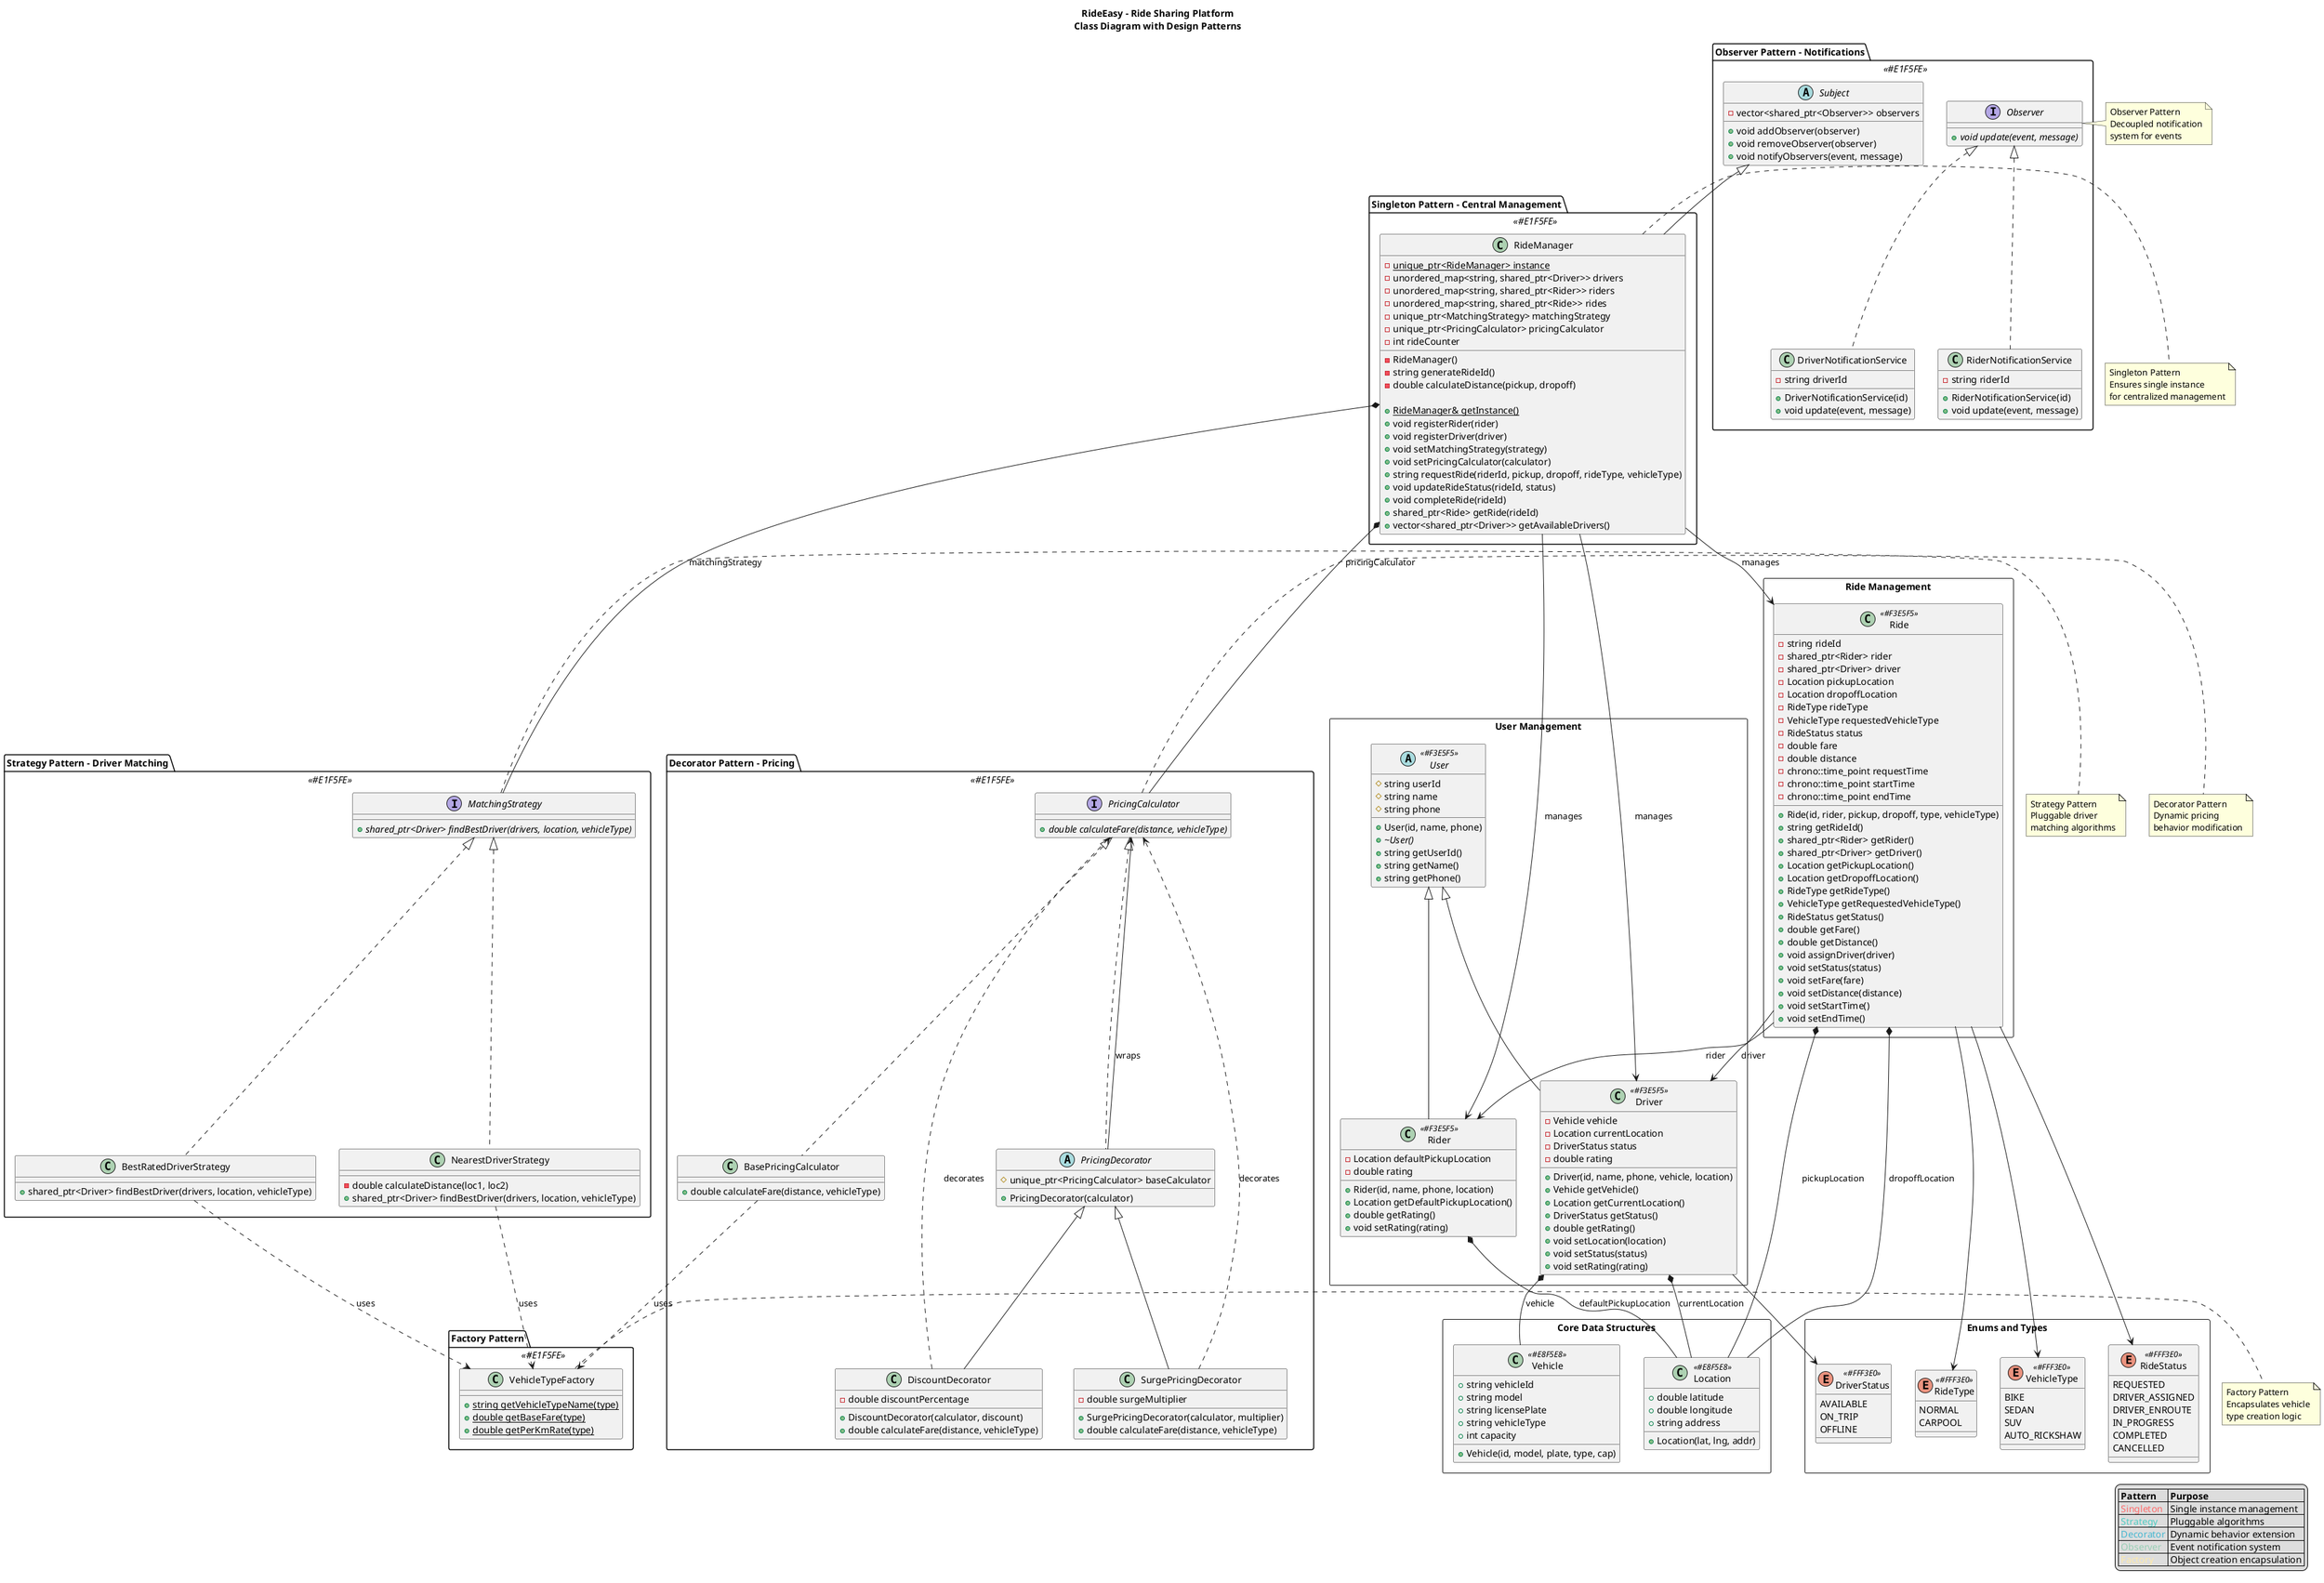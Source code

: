 @startuml RideEasy_Class_Diagram

!define DESIGN_PATTERN_COLOR #E1F5FE
!define CORE_CLASS_COLOR #F3E5F5
!define ENUM_COLOR #FFF3E0
!define STRUCT_COLOR #E8F5E8

title RideEasy - Ride Sharing Platform\nClass Diagram with Design Patterns

package "Core Data Structures" <<Rectangle>> {
    class Location <<STRUCT_COLOR>> {
        +double latitude
        +double longitude
        +string address
        +Location(lat, lng, addr)
    }
    
    class Vehicle <<STRUCT_COLOR>> {
        +string vehicleId
        +string model
        +string licensePlate
        +string vehicleType
        +int capacity
        +Vehicle(id, model, plate, type, cap)
    }
}

package "Enums and Types" <<Rectangle>> {
    enum RideType <<ENUM_COLOR>> {
        NORMAL
        CARPOOL
    }
    
    enum VehicleType <<ENUM_COLOR>> {
        BIKE
        SEDAN
        SUV
        AUTO_RICKSHAW
    }
    
    enum RideStatus <<ENUM_COLOR>> {
        REQUESTED
        DRIVER_ASSIGNED
        DRIVER_ENROUTE
        IN_PROGRESS
        COMPLETED
        CANCELLED
    }
    
    enum DriverStatus <<ENUM_COLOR>> {
        AVAILABLE
        ON_TRIP
        OFFLINE
    }
}

package "Factory Pattern" <<DESIGN_PATTERN_COLOR>> {
    class VehicleTypeFactory {
        +{static} string getVehicleTypeName(type)
        +{static} double getBaseFare(type)
        +{static} double getPerKmRate(type)
    }
}

package "User Management" <<Rectangle>> {
    abstract class User <<CORE_CLASS_COLOR>> {
        #string userId
        #string name
        #string phone
        +User(id, name, phone)
        +{abstract} ~User()
        +string getUserId()
        +string getName()
        +string getPhone()
    }
    
    class Rider <<CORE_CLASS_COLOR>> {
        -Location defaultPickupLocation
        -double rating
        +Rider(id, name, phone, location)
        +Location getDefaultPickupLocation()
        +double getRating()
        +void setRating(rating)
    }
    
    class Driver <<CORE_CLASS_COLOR>> {
        -Vehicle vehicle
        -Location currentLocation
        -DriverStatus status
        -double rating
        +Driver(id, name, phone, vehicle, location)
        +Vehicle getVehicle()
        +Location getCurrentLocation()
        +DriverStatus getStatus()
        +double getRating()
        +void setLocation(location)
        +void setStatus(status)
        +void setRating(rating)
    }
}

package "Ride Management" <<Rectangle>> {
    class Ride <<CORE_CLASS_COLOR>> {
        -string rideId
        -shared_ptr<Rider> rider
        -shared_ptr<Driver> driver
        -Location pickupLocation
        -Location dropoffLocation
        -RideType rideType
        -VehicleType requestedVehicleType
        -RideStatus status
        -double fare
        -double distance
        -chrono::time_point requestTime
        -chrono::time_point startTime
        -chrono::time_point endTime
        
        +Ride(id, rider, pickup, dropoff, type, vehicleType)
        +string getRideId()
        +shared_ptr<Rider> getRider()
        +shared_ptr<Driver> getDriver()
        +Location getPickupLocation()
        +Location getDropoffLocation()
        +RideType getRideType()
        +VehicleType getRequestedVehicleType()
        +RideStatus getStatus()
        +double getFare()
        +double getDistance()
        +void assignDriver(driver)
        +void setStatus(status)
        +void setFare(fare)
        +void setDistance(distance)
        +void setStartTime()
        +void setEndTime()
    }
}

package "Strategy Pattern - Driver Matching" <<DESIGN_PATTERN_COLOR>> {
    interface MatchingStrategy {
        +{abstract} shared_ptr<Driver> findBestDriver(drivers, location, vehicleType)
    }
    
    class NearestDriverStrategy {
        -double calculateDistance(loc1, loc2)
        +shared_ptr<Driver> findBestDriver(drivers, location, vehicleType)
    }
    
    class BestRatedDriverStrategy {
        +shared_ptr<Driver> findBestDriver(drivers, location, vehicleType)
    }
}

package "Decorator Pattern - Pricing" <<DESIGN_PATTERN_COLOR>> {
    interface PricingCalculator {
        +{abstract} double calculateFare(distance, vehicleType)
    }
    
    class BasePricingCalculator {
        +double calculateFare(distance, vehicleType)
    }
    
    abstract class PricingDecorator {
        #unique_ptr<PricingCalculator> baseCalculator
        +PricingDecorator(calculator)
    }
    
    class SurgePricingDecorator {
        -double surgeMultiplier
        +SurgePricingDecorator(calculator, multiplier)
        +double calculateFare(distance, vehicleType)
    }
    
    class DiscountDecorator {
        -double discountPercentage
        +DiscountDecorator(calculator, discount)
        +double calculateFare(distance, vehicleType)
    }
}

package "Observer Pattern - Notifications" <<DESIGN_PATTERN_COLOR>> {
    interface Observer {
        +{abstract} void update(event, message)
    }
    
    abstract class Subject {
        -vector<shared_ptr<Observer>> observers
        +void addObserver(observer)
        +void removeObserver(observer)
        +void notifyObservers(event, message)
    }
    
    class RiderNotificationService {
        -string riderId
        +RiderNotificationService(id)
        +void update(event, message)
    }
    
    class DriverNotificationService {
        -string driverId
        +DriverNotificationService(id)
        +void update(event, message)
    }
}

package "Singleton Pattern - Central Management" <<DESIGN_PATTERN_COLOR>> {
    class RideManager {
        -{static} unique_ptr<RideManager> instance
        -unordered_map<string, shared_ptr<Driver>> drivers
        -unordered_map<string, shared_ptr<Rider>> riders
        -unordered_map<string, shared_ptr<Ride>> rides
        -unique_ptr<MatchingStrategy> matchingStrategy
        -unique_ptr<PricingCalculator> pricingCalculator
        -int rideCounter
        
        -RideManager()
        -string generateRideId()
        -double calculateDistance(pickup, dropoff)
        
        +{static} RideManager& getInstance()
        +void registerRider(rider)
        +void registerDriver(driver)
        +void setMatchingStrategy(strategy)
        +void setPricingCalculator(calculator)
        +string requestRide(riderId, pickup, dropoff, rideType, vehicleType)
        +void updateRideStatus(rideId, status)
        +void completeRide(rideId)
        +shared_ptr<Ride> getRide(rideId)
        +vector<shared_ptr<Driver>> getAvailableDrivers()
    }
}

' Inheritance relationships
User <|-- Rider
User <|-- Driver
MatchingStrategy <|.. NearestDriverStrategy
MatchingStrategy <|.. BestRatedDriverStrategy
PricingCalculator <|.. BasePricingCalculator
PricingCalculator <|.. PricingDecorator
PricingDecorator <|-- SurgePricingDecorator
PricingDecorator <|-- DiscountDecorator
Observer <|.. RiderNotificationService
Observer <|.. DriverNotificationService
Subject <|-- RideManager

' Composition relationships
Rider *-- Location : defaultPickupLocation
Driver *-- Vehicle : vehicle
Driver *-- Location : currentLocation
Ride *-- Location : pickupLocation
Ride *-- Location : dropoffLocation
RideManager *-- MatchingStrategy : matchingStrategy
RideManager *-- PricingCalculator : pricingCalculator

' Association relationships
Ride --> Rider : rider
Ride --> Driver : driver
RideManager --> Driver : manages
RideManager --> Rider : manages
RideManager --> Ride : manages
PricingDecorator --> PricingCalculator : wraps

' Usage relationships
NearestDriverStrategy ..> VehicleTypeFactory : uses
BestRatedDriverStrategy ..> VehicleTypeFactory : uses
BasePricingCalculator ..> VehicleTypeFactory : uses
SurgePricingDecorator ..> PricingCalculator : decorates
DiscountDecorator ..> PricingCalculator : decorates

' Enum relationships
Ride --> RideType
Ride --> VehicleType
Ride --> RideStatus
Driver --> DriverStatus

' Notes for design patterns
note right of RideManager : Singleton Pattern\nEnsures single instance\nfor centralized management

note right of MatchingStrategy : Strategy Pattern\nPluggable driver\nmatching algorithms

note right of PricingCalculator : Decorator Pattern\nDynamic pricing\nbehavior modification

note right of Observer : Observer Pattern\nDecoupled notification\nsystem for events

note right of VehicleTypeFactory : Factory Pattern\nEncapsulates vehicle\ntype creation logic

' Legend
legend right
|= Pattern |= Purpose |
| <color:#FF6B6B>Singleton</color> | Single instance management |
| <color:#4ECDC4>Strategy</color> | Pluggable algorithms |
| <color:#45B7D1>Decorator</color> | Dynamic behavior extension |
| <color:#96CEB4>Observer</color> | Event notification system |
| <color:#FFEAA7>Factory</color> | Object creation encapsulation |
endlegend

@enduml
